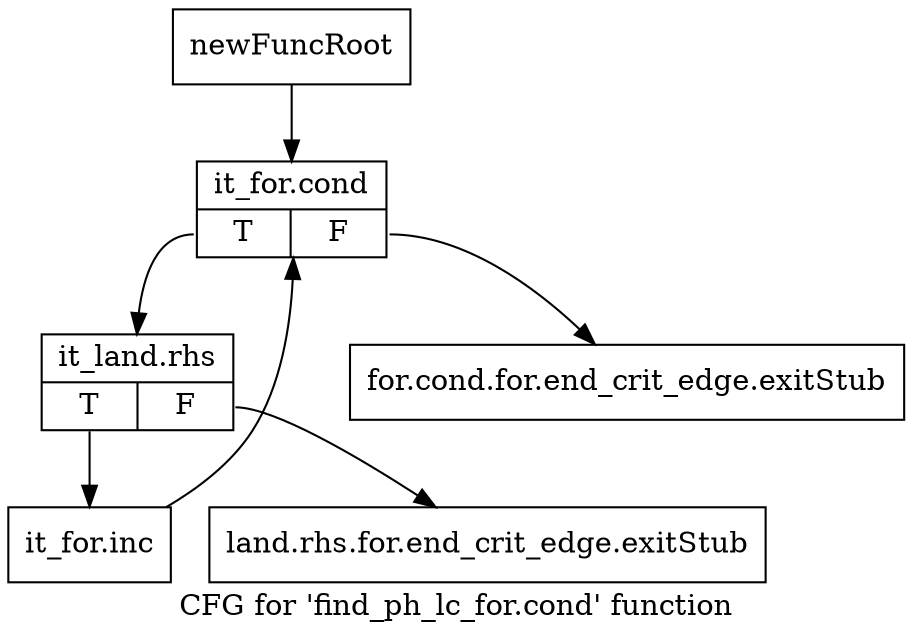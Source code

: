 digraph "CFG for 'find_ph_lc_for.cond' function" {
	label="CFG for 'find_ph_lc_for.cond' function";

	Node0x12e1690 [shape=record,label="{newFuncRoot}"];
	Node0x12e1690 -> Node0x12e1780;
	Node0x12e16e0 [shape=record,label="{for.cond.for.end_crit_edge.exitStub}"];
	Node0x12e1730 [shape=record,label="{land.rhs.for.end_crit_edge.exitStub}"];
	Node0x12e1780 [shape=record,label="{it_for.cond|{<s0>T|<s1>F}}"];
	Node0x12e1780:s0 -> Node0x12e17d0;
	Node0x12e1780:s1 -> Node0x12e16e0;
	Node0x12e17d0 [shape=record,label="{it_land.rhs|{<s0>T|<s1>F}}"];
	Node0x12e17d0:s0 -> Node0x12e1820;
	Node0x12e17d0:s1 -> Node0x12e1730;
	Node0x12e1820 [shape=record,label="{it_for.inc}"];
	Node0x12e1820 -> Node0x12e1780;
}
